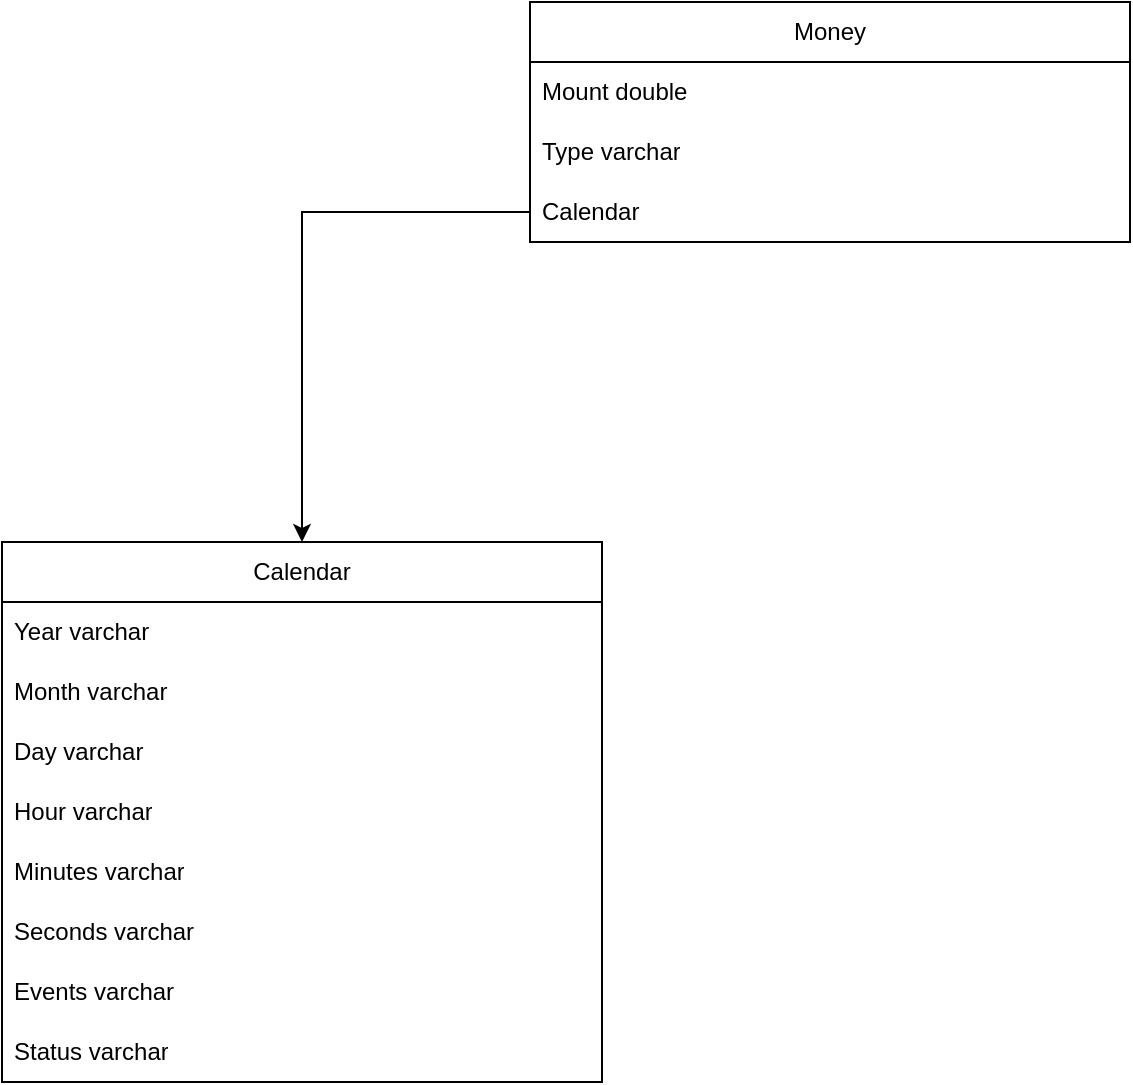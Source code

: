 <mxfile version="26.2.14">
  <diagram name="Página-1" id="8UunZCtG7Xry9VTjvPMj">
    <mxGraphModel dx="1299" dy="630" grid="1" gridSize="10" guides="1" tooltips="1" connect="1" arrows="1" fold="1" page="1" pageScale="1" pageWidth="827" pageHeight="1169" math="0" shadow="0">
      <root>
        <mxCell id="0" />
        <mxCell id="1" parent="0" />
        <mxCell id="nNu0rRvG0CCMIucindRo-1" value="Calendar" style="swimlane;fontStyle=0;childLayout=stackLayout;horizontal=1;startSize=30;horizontalStack=0;resizeParent=1;resizeParentMax=0;resizeLast=0;collapsible=1;marginBottom=0;whiteSpace=wrap;html=1;" vertex="1" parent="1">
          <mxGeometry x="150" y="380" width="300" height="270" as="geometry">
            <mxRectangle x="110" y="160" width="90" height="30" as="alternateBounds" />
          </mxGeometry>
        </mxCell>
        <mxCell id="nNu0rRvG0CCMIucindRo-2" value="Year varchar" style="text;strokeColor=none;fillColor=none;align=left;verticalAlign=middle;spacingLeft=4;spacingRight=4;overflow=hidden;points=[[0,0.5],[1,0.5]];portConstraint=eastwest;rotatable=0;whiteSpace=wrap;html=1;" vertex="1" parent="nNu0rRvG0CCMIucindRo-1">
          <mxGeometry y="30" width="300" height="30" as="geometry" />
        </mxCell>
        <mxCell id="nNu0rRvG0CCMIucindRo-3" value="Month varchar" style="text;strokeColor=none;fillColor=none;align=left;verticalAlign=middle;spacingLeft=4;spacingRight=4;overflow=hidden;points=[[0,0.5],[1,0.5]];portConstraint=eastwest;rotatable=0;whiteSpace=wrap;html=1;" vertex="1" parent="nNu0rRvG0CCMIucindRo-1">
          <mxGeometry y="60" width="300" height="30" as="geometry" />
        </mxCell>
        <mxCell id="nNu0rRvG0CCMIucindRo-4" value="Day varchar" style="text;strokeColor=none;fillColor=none;align=left;verticalAlign=middle;spacingLeft=4;spacingRight=4;overflow=hidden;points=[[0,0.5],[1,0.5]];portConstraint=eastwest;rotatable=0;whiteSpace=wrap;html=1;" vertex="1" parent="nNu0rRvG0CCMIucindRo-1">
          <mxGeometry y="90" width="300" height="30" as="geometry" />
        </mxCell>
        <mxCell id="nNu0rRvG0CCMIucindRo-5" value="Hour varchar" style="text;strokeColor=none;fillColor=none;align=left;verticalAlign=middle;spacingLeft=4;spacingRight=4;overflow=hidden;points=[[0,0.5],[1,0.5]];portConstraint=eastwest;rotatable=0;whiteSpace=wrap;html=1;" vertex="1" parent="nNu0rRvG0CCMIucindRo-1">
          <mxGeometry y="120" width="300" height="30" as="geometry" />
        </mxCell>
        <mxCell id="nNu0rRvG0CCMIucindRo-6" value="Minutes varchar" style="text;strokeColor=none;fillColor=none;align=left;verticalAlign=middle;spacingLeft=4;spacingRight=4;overflow=hidden;points=[[0,0.5],[1,0.5]];portConstraint=eastwest;rotatable=0;whiteSpace=wrap;html=1;" vertex="1" parent="nNu0rRvG0CCMIucindRo-1">
          <mxGeometry y="150" width="300" height="30" as="geometry" />
        </mxCell>
        <mxCell id="nNu0rRvG0CCMIucindRo-7" value="Seconds varchar" style="text;strokeColor=none;fillColor=none;align=left;verticalAlign=middle;spacingLeft=4;spacingRight=4;overflow=hidden;points=[[0,0.5],[1,0.5]];portConstraint=eastwest;rotatable=0;whiteSpace=wrap;html=1;" vertex="1" parent="nNu0rRvG0CCMIucindRo-1">
          <mxGeometry y="180" width="300" height="30" as="geometry" />
        </mxCell>
        <mxCell id="nNu0rRvG0CCMIucindRo-8" value="Events varchar" style="text;strokeColor=none;fillColor=none;align=left;verticalAlign=middle;spacingLeft=4;spacingRight=4;overflow=hidden;points=[[0,0.5],[1,0.5]];portConstraint=eastwest;rotatable=0;whiteSpace=wrap;html=1;" vertex="1" parent="nNu0rRvG0CCMIucindRo-1">
          <mxGeometry y="210" width="300" height="30" as="geometry" />
        </mxCell>
        <mxCell id="nNu0rRvG0CCMIucindRo-19" value="Status varchar" style="text;strokeColor=none;fillColor=none;align=left;verticalAlign=middle;spacingLeft=4;spacingRight=4;overflow=hidden;points=[[0,0.5],[1,0.5]];portConstraint=eastwest;rotatable=0;whiteSpace=wrap;html=1;" vertex="1" parent="nNu0rRvG0CCMIucindRo-1">
          <mxGeometry y="240" width="300" height="30" as="geometry" />
        </mxCell>
        <mxCell id="nNu0rRvG0CCMIucindRo-9" value="Money" style="swimlane;fontStyle=0;childLayout=stackLayout;horizontal=1;startSize=30;horizontalStack=0;resizeParent=1;resizeParentMax=0;resizeLast=0;collapsible=1;marginBottom=0;whiteSpace=wrap;html=1;" vertex="1" parent="1">
          <mxGeometry x="414" y="110" width="300" height="120" as="geometry">
            <mxRectangle x="110" y="160" width="90" height="30" as="alternateBounds" />
          </mxGeometry>
        </mxCell>
        <mxCell id="nNu0rRvG0CCMIucindRo-12" value="Mount double" style="text;strokeColor=none;fillColor=none;align=left;verticalAlign=middle;spacingLeft=4;spacingRight=4;overflow=hidden;points=[[0,0.5],[1,0.5]];portConstraint=eastwest;rotatable=0;whiteSpace=wrap;html=1;" vertex="1" parent="nNu0rRvG0CCMIucindRo-9">
          <mxGeometry y="30" width="300" height="30" as="geometry" />
        </mxCell>
        <mxCell id="nNu0rRvG0CCMIucindRo-13" value="Type varchar" style="text;strokeColor=none;fillColor=none;align=left;verticalAlign=middle;spacingLeft=4;spacingRight=4;overflow=hidden;points=[[0,0.5],[1,0.5]];portConstraint=eastwest;rotatable=0;whiteSpace=wrap;html=1;" vertex="1" parent="nNu0rRvG0CCMIucindRo-9">
          <mxGeometry y="60" width="300" height="30" as="geometry" />
        </mxCell>
        <mxCell id="nNu0rRvG0CCMIucindRo-11" value="Calendar" style="text;strokeColor=none;fillColor=none;align=left;verticalAlign=middle;spacingLeft=4;spacingRight=4;overflow=hidden;points=[[0,0.5],[1,0.5]];portConstraint=eastwest;rotatable=0;whiteSpace=wrap;html=1;" vertex="1" parent="nNu0rRvG0CCMIucindRo-9">
          <mxGeometry y="90" width="300" height="30" as="geometry" />
        </mxCell>
        <mxCell id="nNu0rRvG0CCMIucindRo-17" style="edgeStyle=orthogonalEdgeStyle;rounded=0;orthogonalLoop=1;jettySize=auto;html=1;entryX=0.5;entryY=0;entryDx=0;entryDy=0;" edge="1" parent="1" source="nNu0rRvG0CCMIucindRo-11" target="nNu0rRvG0CCMIucindRo-1">
          <mxGeometry relative="1" as="geometry" />
        </mxCell>
      </root>
    </mxGraphModel>
  </diagram>
</mxfile>

